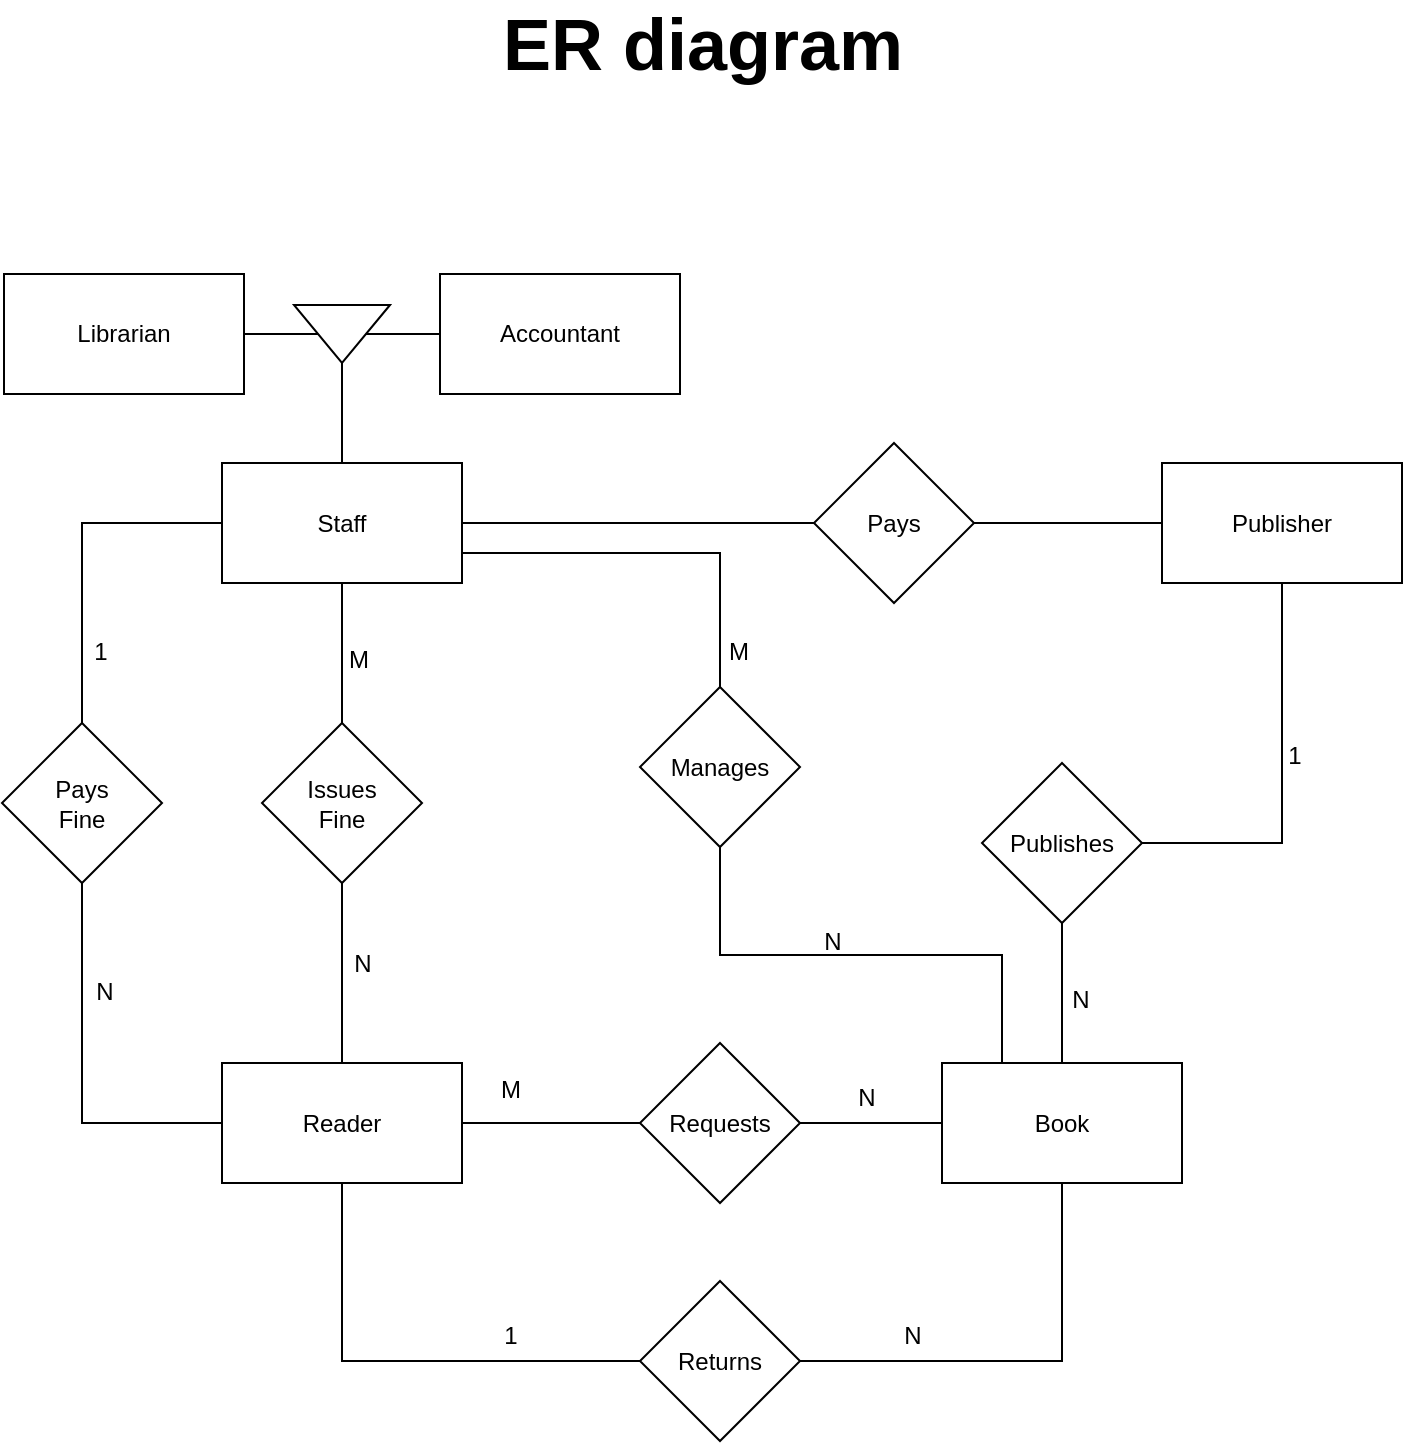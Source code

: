 <mxfile version="15.9.1" type="github">
  <diagram id="R2lEEEUBdFMjLlhIrx00" name="Page-1">
    <mxGraphModel dx="1621" dy="1766" grid="0" gridSize="1" guides="1" tooltips="1" connect="1" arrows="1" fold="1" page="0" pageScale="1" pageWidth="850" pageHeight="1100" math="0" shadow="0" extFonts="Permanent Marker^https://fonts.googleapis.com/css?family=Permanent+Marker">
      <root>
        <mxCell id="0" />
        <mxCell id="1" parent="0" />
        <mxCell id="GVDWhF9mf-tNLQKt3IDj-128" value="&lt;span style=&quot;font-size: 36px&quot;&gt;ER diagram&lt;/span&gt;" style="text;strokeColor=none;fillColor=none;html=1;fontSize=24;fontStyle=1;verticalAlign=middle;align=center;rounded=0;" parent="1" vertex="1">
          <mxGeometry x="98" y="-877" width="100" height="40" as="geometry" />
        </mxCell>
        <mxCell id="r5lvNkmeyeCGKQ_JeHkO-3" value="" style="edgeStyle=orthogonalEdgeStyle;rounded=0;orthogonalLoop=1;jettySize=auto;html=1;endArrow=none;endFill=0;" edge="1" parent="1" source="r5lvNkmeyeCGKQ_JeHkO-1" target="r5lvNkmeyeCGKQ_JeHkO-2">
          <mxGeometry relative="1" as="geometry" />
        </mxCell>
        <mxCell id="r5lvNkmeyeCGKQ_JeHkO-23" value="" style="edgeStyle=orthogonalEdgeStyle;rounded=0;orthogonalLoop=1;jettySize=auto;html=1;endArrow=none;endFill=0;" edge="1" parent="1" source="r5lvNkmeyeCGKQ_JeHkO-1" target="r5lvNkmeyeCGKQ_JeHkO-22">
          <mxGeometry relative="1" as="geometry" />
        </mxCell>
        <mxCell id="r5lvNkmeyeCGKQ_JeHkO-1" value="Reader" style="rounded=0;whiteSpace=wrap;html=1;" vertex="1" parent="1">
          <mxGeometry x="-92" y="-347.5" width="120" height="60" as="geometry" />
        </mxCell>
        <mxCell id="r5lvNkmeyeCGKQ_JeHkO-5" value="" style="edgeStyle=orthogonalEdgeStyle;rounded=0;orthogonalLoop=1;jettySize=auto;html=1;endArrow=none;endFill=0;" edge="1" parent="1" source="r5lvNkmeyeCGKQ_JeHkO-2" target="r5lvNkmeyeCGKQ_JeHkO-4">
          <mxGeometry relative="1" as="geometry" />
        </mxCell>
        <mxCell id="r5lvNkmeyeCGKQ_JeHkO-2" value="Requests" style="rhombus;whiteSpace=wrap;html=1;rounded=0;" vertex="1" parent="1">
          <mxGeometry x="117" y="-357.5" width="80" height="80" as="geometry" />
        </mxCell>
        <mxCell id="r5lvNkmeyeCGKQ_JeHkO-7" value="" style="edgeStyle=orthogonalEdgeStyle;rounded=0;orthogonalLoop=1;jettySize=auto;html=1;endArrow=none;endFill=0;" edge="1" parent="1" source="r5lvNkmeyeCGKQ_JeHkO-4" target="r5lvNkmeyeCGKQ_JeHkO-6">
          <mxGeometry relative="1" as="geometry" />
        </mxCell>
        <mxCell id="r5lvNkmeyeCGKQ_JeHkO-4" value="Book" style="whiteSpace=wrap;html=1;rounded=0;" vertex="1" parent="1">
          <mxGeometry x="268" y="-347.5" width="120" height="60" as="geometry" />
        </mxCell>
        <mxCell id="r5lvNkmeyeCGKQ_JeHkO-9" value="" style="edgeStyle=orthogonalEdgeStyle;rounded=0;orthogonalLoop=1;jettySize=auto;html=1;endArrow=none;endFill=0;" edge="1" parent="1" source="r5lvNkmeyeCGKQ_JeHkO-6" target="r5lvNkmeyeCGKQ_JeHkO-8">
          <mxGeometry relative="1" as="geometry" />
        </mxCell>
        <mxCell id="r5lvNkmeyeCGKQ_JeHkO-6" value="Publishes" style="rhombus;whiteSpace=wrap;html=1;rounded=0;" vertex="1" parent="1">
          <mxGeometry x="288" y="-497.5" width="80" height="80" as="geometry" />
        </mxCell>
        <mxCell id="r5lvNkmeyeCGKQ_JeHkO-8" value="Publisher" style="whiteSpace=wrap;html=1;rounded=0;" vertex="1" parent="1">
          <mxGeometry x="378" y="-647.5" width="120" height="60" as="geometry" />
        </mxCell>
        <mxCell id="r5lvNkmeyeCGKQ_JeHkO-12" style="edgeStyle=orthogonalEdgeStyle;rounded=0;orthogonalLoop=1;jettySize=auto;html=1;entryX=0.5;entryY=1;entryDx=0;entryDy=0;endArrow=none;endFill=0;" edge="1" parent="1" source="r5lvNkmeyeCGKQ_JeHkO-10" target="r5lvNkmeyeCGKQ_JeHkO-4">
          <mxGeometry relative="1" as="geometry" />
        </mxCell>
        <mxCell id="r5lvNkmeyeCGKQ_JeHkO-13" style="edgeStyle=orthogonalEdgeStyle;rounded=0;orthogonalLoop=1;jettySize=auto;html=1;endArrow=none;endFill=0;" edge="1" parent="1" source="r5lvNkmeyeCGKQ_JeHkO-10" target="r5lvNkmeyeCGKQ_JeHkO-1">
          <mxGeometry relative="1" as="geometry" />
        </mxCell>
        <mxCell id="r5lvNkmeyeCGKQ_JeHkO-10" value="Returns" style="rhombus;whiteSpace=wrap;html=1;rounded=0;" vertex="1" parent="1">
          <mxGeometry x="117" y="-238.5" width="80" height="80" as="geometry" />
        </mxCell>
        <mxCell id="r5lvNkmeyeCGKQ_JeHkO-17" value="" style="edgeStyle=orthogonalEdgeStyle;rounded=0;orthogonalLoop=1;jettySize=auto;html=1;endArrow=none;endFill=0;entryX=0.5;entryY=0;entryDx=0;entryDy=0;exitX=1;exitY=0.75;exitDx=0;exitDy=0;" edge="1" parent="1" source="r5lvNkmeyeCGKQ_JeHkO-15" target="r5lvNkmeyeCGKQ_JeHkO-16">
          <mxGeometry relative="1" as="geometry" />
        </mxCell>
        <mxCell id="r5lvNkmeyeCGKQ_JeHkO-20" value="" style="edgeStyle=orthogonalEdgeStyle;rounded=0;orthogonalLoop=1;jettySize=auto;html=1;endArrow=none;endFill=0;" edge="1" parent="1" source="r5lvNkmeyeCGKQ_JeHkO-15" target="r5lvNkmeyeCGKQ_JeHkO-19">
          <mxGeometry relative="1" as="geometry" />
        </mxCell>
        <mxCell id="r5lvNkmeyeCGKQ_JeHkO-26" style="edgeStyle=orthogonalEdgeStyle;rounded=0;orthogonalLoop=1;jettySize=auto;html=1;entryX=1;entryY=0.5;entryDx=0;entryDy=0;endArrow=none;endFill=0;" edge="1" parent="1" source="r5lvNkmeyeCGKQ_JeHkO-15" target="r5lvNkmeyeCGKQ_JeHkO-25">
          <mxGeometry relative="1" as="geometry" />
        </mxCell>
        <mxCell id="r5lvNkmeyeCGKQ_JeHkO-33" value="" style="edgeStyle=orthogonalEdgeStyle;rounded=0;orthogonalLoop=1;jettySize=auto;html=1;endArrow=none;endFill=0;" edge="1" parent="1" source="r5lvNkmeyeCGKQ_JeHkO-15" target="r5lvNkmeyeCGKQ_JeHkO-32">
          <mxGeometry relative="1" as="geometry" />
        </mxCell>
        <mxCell id="r5lvNkmeyeCGKQ_JeHkO-15" value="Staff" style="rounded=0;whiteSpace=wrap;html=1;" vertex="1" parent="1">
          <mxGeometry x="-92" y="-647.5" width="120" height="60" as="geometry" />
        </mxCell>
        <mxCell id="r5lvNkmeyeCGKQ_JeHkO-18" style="edgeStyle=orthogonalEdgeStyle;rounded=0;orthogonalLoop=1;jettySize=auto;html=1;entryX=0.25;entryY=0;entryDx=0;entryDy=0;endArrow=none;endFill=0;exitX=0.5;exitY=1;exitDx=0;exitDy=0;" edge="1" parent="1" source="r5lvNkmeyeCGKQ_JeHkO-16" target="r5lvNkmeyeCGKQ_JeHkO-4">
          <mxGeometry relative="1" as="geometry" />
        </mxCell>
        <mxCell id="r5lvNkmeyeCGKQ_JeHkO-16" value="Manages" style="rhombus;whiteSpace=wrap;html=1;rounded=0;" vertex="1" parent="1">
          <mxGeometry x="117" y="-535.5" width="80" height="80" as="geometry" />
        </mxCell>
        <mxCell id="r5lvNkmeyeCGKQ_JeHkO-21" value="" style="edgeStyle=orthogonalEdgeStyle;rounded=0;orthogonalLoop=1;jettySize=auto;html=1;endArrow=none;endFill=0;" edge="1" parent="1" source="r5lvNkmeyeCGKQ_JeHkO-19" target="r5lvNkmeyeCGKQ_JeHkO-1">
          <mxGeometry relative="1" as="geometry" />
        </mxCell>
        <mxCell id="r5lvNkmeyeCGKQ_JeHkO-19" value="Issues&lt;br&gt;Fine" style="rhombus;whiteSpace=wrap;html=1;rounded=0;" vertex="1" parent="1">
          <mxGeometry x="-72" y="-517.5" width="80" height="80" as="geometry" />
        </mxCell>
        <mxCell id="r5lvNkmeyeCGKQ_JeHkO-24" style="edgeStyle=orthogonalEdgeStyle;rounded=0;orthogonalLoop=1;jettySize=auto;html=1;entryX=0;entryY=0.5;entryDx=0;entryDy=0;endArrow=none;endFill=0;exitX=0.5;exitY=0;exitDx=0;exitDy=0;" edge="1" parent="1" source="r5lvNkmeyeCGKQ_JeHkO-22" target="r5lvNkmeyeCGKQ_JeHkO-15">
          <mxGeometry relative="1" as="geometry" />
        </mxCell>
        <mxCell id="r5lvNkmeyeCGKQ_JeHkO-22" value="Pays&lt;br&gt;Fine" style="rhombus;whiteSpace=wrap;html=1;rounded=0;" vertex="1" parent="1">
          <mxGeometry x="-202" y="-517.5" width="80" height="80" as="geometry" />
        </mxCell>
        <mxCell id="r5lvNkmeyeCGKQ_JeHkO-28" value="" style="edgeStyle=orthogonalEdgeStyle;rounded=0;orthogonalLoop=1;jettySize=auto;html=1;endArrow=none;endFill=0;" edge="1" parent="1" source="r5lvNkmeyeCGKQ_JeHkO-25" target="r5lvNkmeyeCGKQ_JeHkO-27">
          <mxGeometry relative="1" as="geometry" />
        </mxCell>
        <mxCell id="r5lvNkmeyeCGKQ_JeHkO-30" value="" style="edgeStyle=orthogonalEdgeStyle;rounded=0;orthogonalLoop=1;jettySize=auto;html=1;endArrow=none;endFill=0;" edge="1" parent="1" source="r5lvNkmeyeCGKQ_JeHkO-25" target="r5lvNkmeyeCGKQ_JeHkO-29">
          <mxGeometry relative="1" as="geometry" />
        </mxCell>
        <mxCell id="r5lvNkmeyeCGKQ_JeHkO-25" value="" style="triangle;whiteSpace=wrap;html=1;rotation=90;" vertex="1" parent="1">
          <mxGeometry x="-46.5" y="-736" width="29" height="48" as="geometry" />
        </mxCell>
        <mxCell id="r5lvNkmeyeCGKQ_JeHkO-27" value="Accountant" style="whiteSpace=wrap;html=1;" vertex="1" parent="1">
          <mxGeometry x="17" y="-742" width="120" height="60" as="geometry" />
        </mxCell>
        <mxCell id="r5lvNkmeyeCGKQ_JeHkO-29" value="Librarian" style="whiteSpace=wrap;html=1;" vertex="1" parent="1">
          <mxGeometry x="-201" y="-742" width="120" height="60" as="geometry" />
        </mxCell>
        <mxCell id="r5lvNkmeyeCGKQ_JeHkO-34" value="" style="edgeStyle=orthogonalEdgeStyle;rounded=0;orthogonalLoop=1;jettySize=auto;html=1;endArrow=none;endFill=0;" edge="1" parent="1" source="r5lvNkmeyeCGKQ_JeHkO-32" target="r5lvNkmeyeCGKQ_JeHkO-8">
          <mxGeometry relative="1" as="geometry" />
        </mxCell>
        <mxCell id="r5lvNkmeyeCGKQ_JeHkO-32" value="Pays" style="rhombus;whiteSpace=wrap;html=1;rounded=0;" vertex="1" parent="1">
          <mxGeometry x="204" y="-657.5" width="80" height="80" as="geometry" />
        </mxCell>
        <mxCell id="r5lvNkmeyeCGKQ_JeHkO-36" value="1" style="text;html=1;align=center;verticalAlign=middle;resizable=0;points=[];autosize=1;strokeColor=none;fillColor=none;" vertex="1" parent="1">
          <mxGeometry x="436" y="-510.5" width="16" height="18" as="geometry" />
        </mxCell>
        <mxCell id="r5lvNkmeyeCGKQ_JeHkO-37" value="N" style="text;html=1;align=center;verticalAlign=middle;resizable=0;points=[];autosize=1;strokeColor=none;fillColor=none;" vertex="1" parent="1">
          <mxGeometry x="327" y="-388.5" width="19" height="18" as="geometry" />
        </mxCell>
        <mxCell id="r5lvNkmeyeCGKQ_JeHkO-38" value="M" style="text;html=1;align=center;verticalAlign=middle;resizable=0;points=[];autosize=1;strokeColor=none;fillColor=none;" vertex="1" parent="1">
          <mxGeometry x="156" y="-562.5" width="20" height="18" as="geometry" />
        </mxCell>
        <mxCell id="r5lvNkmeyeCGKQ_JeHkO-39" value="N" style="text;html=1;align=center;verticalAlign=middle;resizable=0;points=[];autosize=1;strokeColor=none;fillColor=none;" vertex="1" parent="1">
          <mxGeometry x="203" y="-417.5" width="19" height="18" as="geometry" />
        </mxCell>
        <mxCell id="r5lvNkmeyeCGKQ_JeHkO-42" value="N" style="text;html=1;align=center;verticalAlign=middle;resizable=0;points=[];autosize=1;strokeColor=none;fillColor=none;" vertex="1" parent="1">
          <mxGeometry x="220" y="-339.5" width="19" height="18" as="geometry" />
        </mxCell>
        <mxCell id="r5lvNkmeyeCGKQ_JeHkO-43" value="M" style="text;html=1;align=center;verticalAlign=middle;resizable=0;points=[];autosize=1;strokeColor=none;fillColor=none;" vertex="1" parent="1">
          <mxGeometry x="42" y="-343.5" width="20" height="18" as="geometry" />
        </mxCell>
        <mxCell id="r5lvNkmeyeCGKQ_JeHkO-44" value="N" style="text;html=1;align=center;verticalAlign=middle;resizable=0;points=[];autosize=1;strokeColor=none;fillColor=none;" vertex="1" parent="1">
          <mxGeometry x="243" y="-220.5" width="19" height="18" as="geometry" />
        </mxCell>
        <mxCell id="r5lvNkmeyeCGKQ_JeHkO-45" value="1" style="text;html=1;align=center;verticalAlign=middle;resizable=0;points=[];autosize=1;strokeColor=none;fillColor=none;" vertex="1" parent="1">
          <mxGeometry x="44" y="-220.5" width="16" height="18" as="geometry" />
        </mxCell>
        <mxCell id="r5lvNkmeyeCGKQ_JeHkO-46" value="N" style="text;html=1;align=center;verticalAlign=middle;resizable=0;points=[];autosize=1;strokeColor=none;fillColor=none;" vertex="1" parent="1">
          <mxGeometry x="-32" y="-406" width="19" height="18" as="geometry" />
        </mxCell>
        <mxCell id="r5lvNkmeyeCGKQ_JeHkO-47" value="M" style="text;html=1;align=center;verticalAlign=middle;resizable=0;points=[];autosize=1;strokeColor=none;fillColor=none;" vertex="1" parent="1">
          <mxGeometry x="-34" y="-558" width="20" height="18" as="geometry" />
        </mxCell>
        <mxCell id="r5lvNkmeyeCGKQ_JeHkO-48" value="1" style="text;html=1;align=center;verticalAlign=middle;resizable=0;points=[];autosize=1;strokeColor=none;fillColor=none;" vertex="1" parent="1">
          <mxGeometry x="-161" y="-562" width="16" height="18" as="geometry" />
        </mxCell>
        <mxCell id="r5lvNkmeyeCGKQ_JeHkO-49" value="N" style="text;html=1;align=center;verticalAlign=middle;resizable=0;points=[];autosize=1;strokeColor=none;fillColor=none;" vertex="1" parent="1">
          <mxGeometry x="-161" y="-392" width="19" height="18" as="geometry" />
        </mxCell>
      </root>
    </mxGraphModel>
  </diagram>
</mxfile>

